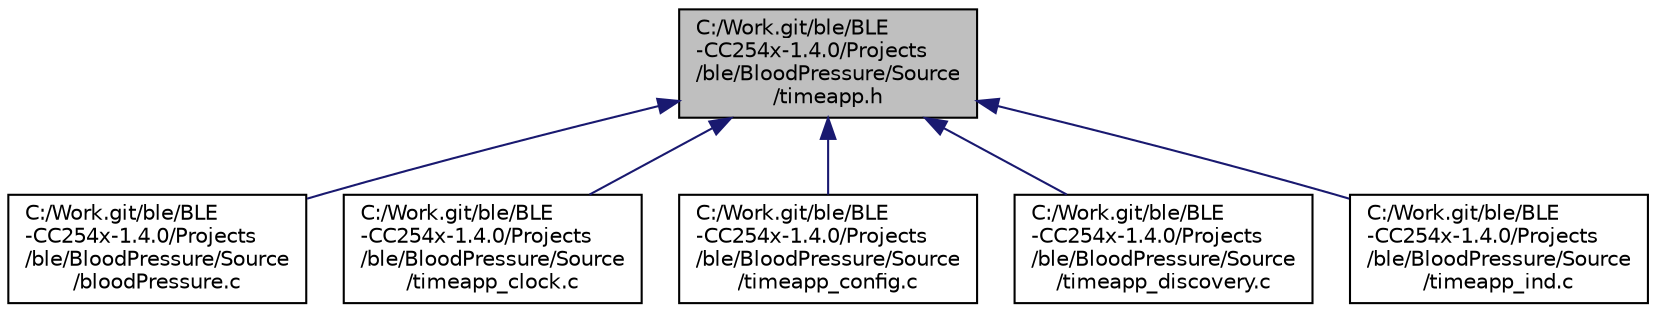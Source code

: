 digraph "C:/Work.git/ble/BLE-CC254x-1.4.0/Projects/ble/BloodPressure/Source/timeapp.h"
{
  edge [fontname="Helvetica",fontsize="10",labelfontname="Helvetica",labelfontsize="10"];
  node [fontname="Helvetica",fontsize="10",shape=record];
  Node1 [label="C:/Work.git/ble/BLE\l-CC254x-1.4.0/Projects\l/ble/BloodPressure/Source\l/timeapp.h",height=0.2,width=0.4,color="black", fillcolor="grey75", style="filled" fontcolor="black"];
  Node1 -> Node2 [dir="back",color="midnightblue",fontsize="10",style="solid",fontname="Helvetica"];
  Node2 [label="C:/Work.git/ble/BLE\l-CC254x-1.4.0/Projects\l/ble/BloodPressure/Source\l/bloodPressure.c",height=0.2,width=0.4,color="black", fillcolor="white", style="filled",URL="$blood_pressure_8c.html"];
  Node1 -> Node3 [dir="back",color="midnightblue",fontsize="10",style="solid",fontname="Helvetica"];
  Node3 [label="C:/Work.git/ble/BLE\l-CC254x-1.4.0/Projects\l/ble/BloodPressure/Source\l/timeapp_clock.c",height=0.2,width=0.4,color="black", fillcolor="white", style="filled",URL="$_blood_pressure_2_source_2timeapp__clock_8c.html"];
  Node1 -> Node4 [dir="back",color="midnightblue",fontsize="10",style="solid",fontname="Helvetica"];
  Node4 [label="C:/Work.git/ble/BLE\l-CC254x-1.4.0/Projects\l/ble/BloodPressure/Source\l/timeapp_config.c",height=0.2,width=0.4,color="black", fillcolor="white", style="filled",URL="$_blood_pressure_2_source_2timeapp__config_8c.html"];
  Node1 -> Node5 [dir="back",color="midnightblue",fontsize="10",style="solid",fontname="Helvetica"];
  Node5 [label="C:/Work.git/ble/BLE\l-CC254x-1.4.0/Projects\l/ble/BloodPressure/Source\l/timeapp_discovery.c",height=0.2,width=0.4,color="black", fillcolor="white", style="filled",URL="$_blood_pressure_2_source_2timeapp__discovery_8c.html"];
  Node1 -> Node6 [dir="back",color="midnightblue",fontsize="10",style="solid",fontname="Helvetica"];
  Node6 [label="C:/Work.git/ble/BLE\l-CC254x-1.4.0/Projects\l/ble/BloodPressure/Source\l/timeapp_ind.c",height=0.2,width=0.4,color="black", fillcolor="white", style="filled",URL="$_blood_pressure_2_source_2timeapp__ind_8c.html"];
}
